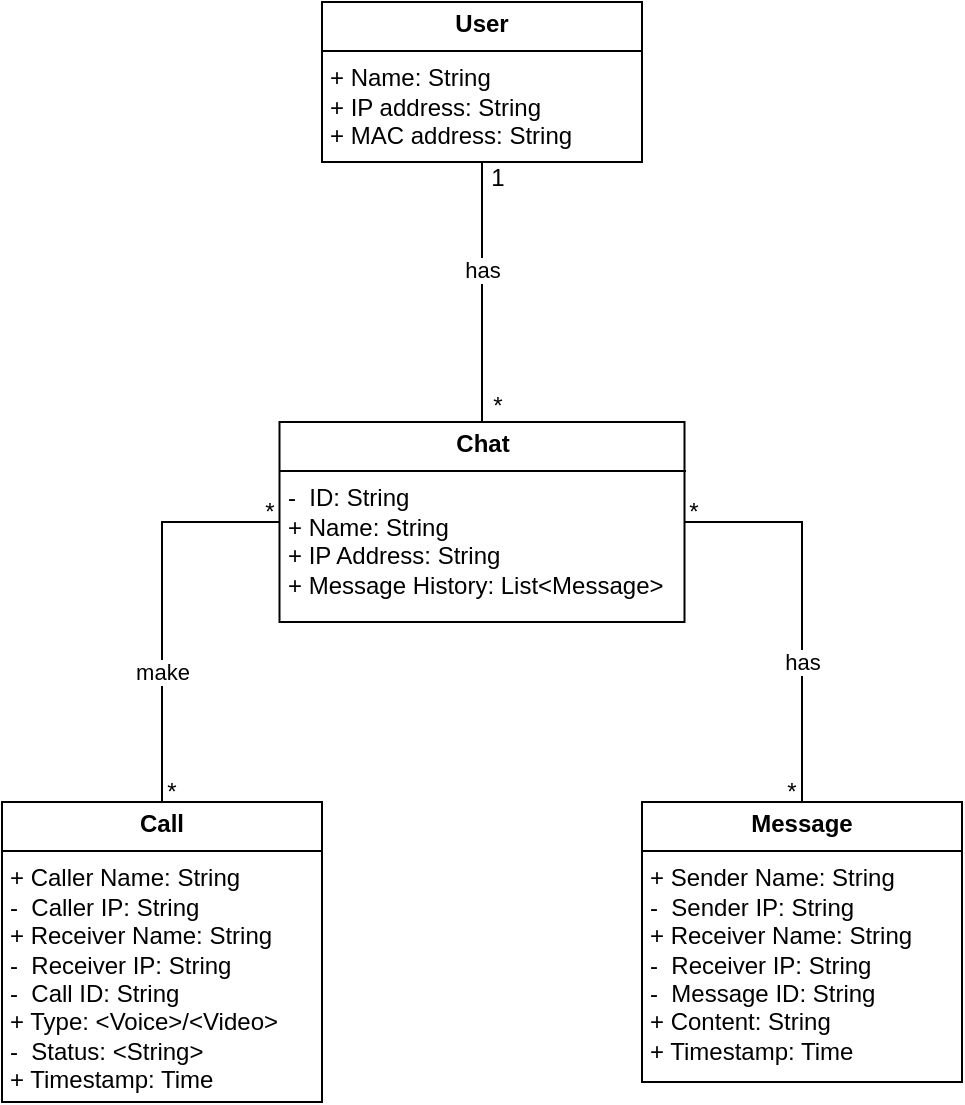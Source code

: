 <mxfile version="24.4.4" type="device">
  <diagram name="Page-1" id="VJlpubSo6KE8I1mbscro">
    <mxGraphModel dx="1086" dy="567" grid="1" gridSize="10" guides="1" tooltips="1" connect="1" arrows="1" fold="1" page="1" pageScale="1" pageWidth="850" pageHeight="1100" math="0" shadow="0">
      <root>
        <mxCell id="0" />
        <mxCell id="1" parent="0" />
        <mxCell id="-r0qWt_tlmIFuiUnKL_R-8" style="edgeStyle=orthogonalEdgeStyle;rounded=0;orthogonalLoop=1;jettySize=auto;html=1;exitX=0.5;exitY=1;exitDx=0;exitDy=0;entryX=0.5;entryY=0;entryDx=0;entryDy=0;endArrow=none;endFill=0;" edge="1" parent="1" source="-r0qWt_tlmIFuiUnKL_R-1" target="-r0qWt_tlmIFuiUnKL_R-6">
          <mxGeometry relative="1" as="geometry" />
        </mxCell>
        <mxCell id="-r0qWt_tlmIFuiUnKL_R-15" value="has" style="edgeLabel;html=1;align=center;verticalAlign=middle;resizable=0;points=[];" vertex="1" connectable="0" parent="-r0qWt_tlmIFuiUnKL_R-8">
          <mxGeometry x="-0.166" relative="1" as="geometry">
            <mxPoint as="offset" />
          </mxGeometry>
        </mxCell>
        <mxCell id="-r0qWt_tlmIFuiUnKL_R-1" value="&lt;p style=&quot;margin:0px;margin-top:4px;text-align:center;&quot;&gt;&lt;b&gt;User&lt;/b&gt;&lt;/p&gt;&lt;hr size=&quot;1&quot; style=&quot;border-style:solid;&quot;&gt;&lt;p style=&quot;margin:0px;margin-left:4px;&quot;&gt;+ Name: String&lt;/p&gt;&lt;p style=&quot;margin:0px;margin-left:4px;&quot;&gt;+ IP address: String&lt;/p&gt;&lt;p style=&quot;margin:0px;margin-left:4px;&quot;&gt;+ MAC address: String&lt;/p&gt;" style="verticalAlign=top;align=left;overflow=fill;html=1;whiteSpace=wrap;" vertex="1" parent="1">
          <mxGeometry x="320" y="40" width="160" height="80" as="geometry" />
        </mxCell>
        <mxCell id="-r0qWt_tlmIFuiUnKL_R-13" style="edgeStyle=orthogonalEdgeStyle;rounded=0;orthogonalLoop=1;jettySize=auto;html=1;exitX=0;exitY=0.5;exitDx=0;exitDy=0;entryX=0.5;entryY=0;entryDx=0;entryDy=0;endArrow=none;endFill=0;" edge="1" parent="1" source="-r0qWt_tlmIFuiUnKL_R-6" target="-r0qWt_tlmIFuiUnKL_R-10">
          <mxGeometry relative="1" as="geometry" />
        </mxCell>
        <mxCell id="-r0qWt_tlmIFuiUnKL_R-17" value="make" style="edgeLabel;html=1;align=center;verticalAlign=middle;resizable=0;points=[];" vertex="1" connectable="0" parent="-r0qWt_tlmIFuiUnKL_R-13">
          <mxGeometry x="0.341" relative="1" as="geometry">
            <mxPoint as="offset" />
          </mxGeometry>
        </mxCell>
        <mxCell id="-r0qWt_tlmIFuiUnKL_R-14" style="edgeStyle=orthogonalEdgeStyle;rounded=0;orthogonalLoop=1;jettySize=auto;html=1;exitX=1;exitY=0.5;exitDx=0;exitDy=0;entryX=0.5;entryY=0;entryDx=0;entryDy=0;endArrow=none;endFill=0;" edge="1" parent="1" source="-r0qWt_tlmIFuiUnKL_R-6" target="-r0qWt_tlmIFuiUnKL_R-9">
          <mxGeometry relative="1" as="geometry" />
        </mxCell>
        <mxCell id="-r0qWt_tlmIFuiUnKL_R-16" value="has" style="edgeLabel;html=1;align=center;verticalAlign=middle;resizable=0;points=[];" vertex="1" connectable="0" parent="-r0qWt_tlmIFuiUnKL_R-14">
          <mxGeometry x="0.07" relative="1" as="geometry">
            <mxPoint y="22" as="offset" />
          </mxGeometry>
        </mxCell>
        <mxCell id="-r0qWt_tlmIFuiUnKL_R-6" value="&lt;p style=&quot;margin:0px;margin-top:4px;text-align:center;&quot;&gt;&lt;b&gt;Chat&lt;/b&gt;&lt;/p&gt;&lt;hr size=&quot;1&quot; style=&quot;border-style:solid;&quot;&gt;&lt;p style=&quot;margin:0px;margin-left:4px;&quot;&gt;-&amp;nbsp; ID: String&lt;/p&gt;&lt;p style=&quot;margin:0px;margin-left:4px;&quot;&gt;+ Name: String&lt;/p&gt;&lt;p style=&quot;margin:0px;margin-left:4px;&quot;&gt;+ IP Address: String&lt;/p&gt;&lt;p style=&quot;margin:0px;margin-left:4px;&quot;&gt;+ Message History: List&amp;lt;Message&amp;gt;&lt;/p&gt;" style="verticalAlign=top;align=left;overflow=fill;html=1;whiteSpace=wrap;" vertex="1" parent="1">
          <mxGeometry x="298.75" y="250" width="202.5" height="100" as="geometry" />
        </mxCell>
        <mxCell id="-r0qWt_tlmIFuiUnKL_R-9" value="&lt;p style=&quot;margin:0px;margin-top:4px;text-align:center;&quot;&gt;&lt;b&gt;Message&lt;/b&gt;&lt;/p&gt;&lt;hr size=&quot;1&quot; style=&quot;border-style:solid;&quot;&gt;&lt;p style=&quot;margin:0px;margin-left:4px;&quot;&gt;+ Sender Name: String&lt;/p&gt;&lt;p style=&quot;margin:0px;margin-left:4px;&quot;&gt;-&amp;nbsp; Sender IP: String&lt;/p&gt;&lt;p style=&quot;margin:0px;margin-left:4px;&quot;&gt;+ Receiver Name: String&lt;/p&gt;&lt;p style=&quot;margin:0px;margin-left:4px;&quot;&gt;-&amp;nbsp; Receiver IP: String&lt;/p&gt;&lt;p style=&quot;margin:0px;margin-left:4px;&quot;&gt;-&amp;nbsp; Message ID: String&lt;/p&gt;&lt;p style=&quot;margin:0px;margin-left:4px;&quot;&gt;+ Content: String&lt;/p&gt;&lt;p style=&quot;margin:0px;margin-left:4px;&quot;&gt;+ Timestamp: Time&lt;/p&gt;" style="verticalAlign=top;align=left;overflow=fill;html=1;whiteSpace=wrap;" vertex="1" parent="1">
          <mxGeometry x="480" y="440" width="160" height="140" as="geometry" />
        </mxCell>
        <mxCell id="-r0qWt_tlmIFuiUnKL_R-10" value="&lt;p style=&quot;margin:0px;margin-top:4px;text-align:center;&quot;&gt;&lt;b&gt;Call&lt;/b&gt;&lt;/p&gt;&lt;hr size=&quot;1&quot; style=&quot;border-style:solid;&quot;&gt;&lt;p style=&quot;margin:0px;margin-left:4px;&quot;&gt;+ Caller Name: String&lt;/p&gt;&lt;p style=&quot;margin:0px;margin-left:4px;&quot;&gt;-&amp;nbsp; Caller IP: String&lt;/p&gt;&lt;p style=&quot;margin:0px;margin-left:4px;&quot;&gt;+ Receiver Name: String&lt;/p&gt;&lt;p style=&quot;margin:0px;margin-left:4px;&quot;&gt;-&amp;nbsp; Receiver IP: String&lt;/p&gt;&lt;p style=&quot;margin:0px;margin-left:4px;&quot;&gt;-&amp;nbsp; Call ID: String&lt;/p&gt;&lt;p style=&quot;margin:0px;margin-left:4px;&quot;&gt;+ Type: &amp;lt;Voice&amp;gt;/&amp;lt;Video&amp;gt;&lt;/p&gt;&lt;p style=&quot;margin:0px;margin-left:4px;&quot;&gt;-&amp;nbsp; Status: &amp;lt;String&amp;gt;&lt;/p&gt;&lt;p style=&quot;margin:0px;margin-left:4px;&quot;&gt;+ Timestamp: Time&lt;/p&gt;" style="verticalAlign=top;align=left;overflow=fill;html=1;whiteSpace=wrap;" vertex="1" parent="1">
          <mxGeometry x="160" y="440" width="160" height="150" as="geometry" />
        </mxCell>
        <mxCell id="-r0qWt_tlmIFuiUnKL_R-18" value="1" style="text;html=1;align=center;verticalAlign=middle;whiteSpace=wrap;rounded=0;" vertex="1" parent="1">
          <mxGeometry x="403" y="123" width="10" height="10" as="geometry" />
        </mxCell>
        <mxCell id="-r0qWt_tlmIFuiUnKL_R-19" value="*" style="text;html=1;align=center;verticalAlign=middle;whiteSpace=wrap;rounded=0;" vertex="1" parent="1">
          <mxGeometry x="403" y="237" width="10" height="10" as="geometry" />
        </mxCell>
        <mxCell id="-r0qWt_tlmIFuiUnKL_R-20" value="*" style="text;html=1;align=center;verticalAlign=middle;whiteSpace=wrap;rounded=0;" vertex="1" parent="1">
          <mxGeometry x="501.25" y="290" width="10" height="10" as="geometry" />
        </mxCell>
        <mxCell id="-r0qWt_tlmIFuiUnKL_R-21" value="*" style="text;html=1;align=center;verticalAlign=middle;whiteSpace=wrap;rounded=0;" vertex="1" parent="1">
          <mxGeometry x="288.75" y="290" width="10" height="10" as="geometry" />
        </mxCell>
        <mxCell id="-r0qWt_tlmIFuiUnKL_R-22" value="*" style="text;html=1;align=center;verticalAlign=middle;whiteSpace=wrap;rounded=0;" vertex="1" parent="1">
          <mxGeometry x="240" y="430" width="10" height="10" as="geometry" />
        </mxCell>
        <mxCell id="-r0qWt_tlmIFuiUnKL_R-23" value="*" style="text;html=1;align=center;verticalAlign=middle;whiteSpace=wrap;rounded=0;" vertex="1" parent="1">
          <mxGeometry x="550" y="430" width="10" height="10" as="geometry" />
        </mxCell>
      </root>
    </mxGraphModel>
  </diagram>
</mxfile>
